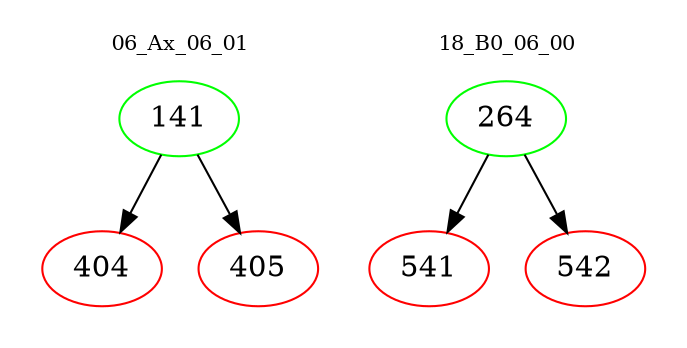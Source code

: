 digraph{
subgraph cluster_0 {
color = white
label = "06_Ax_06_01";
fontsize=10;
T0_141 [label="141", color="green"]
T0_141 -> T0_404 [color="black"]
T0_404 [label="404", color="red"]
T0_141 -> T0_405 [color="black"]
T0_405 [label="405", color="red"]
}
subgraph cluster_1 {
color = white
label = "18_B0_06_00";
fontsize=10;
T1_264 [label="264", color="green"]
T1_264 -> T1_541 [color="black"]
T1_541 [label="541", color="red"]
T1_264 -> T1_542 [color="black"]
T1_542 [label="542", color="red"]
}
}
